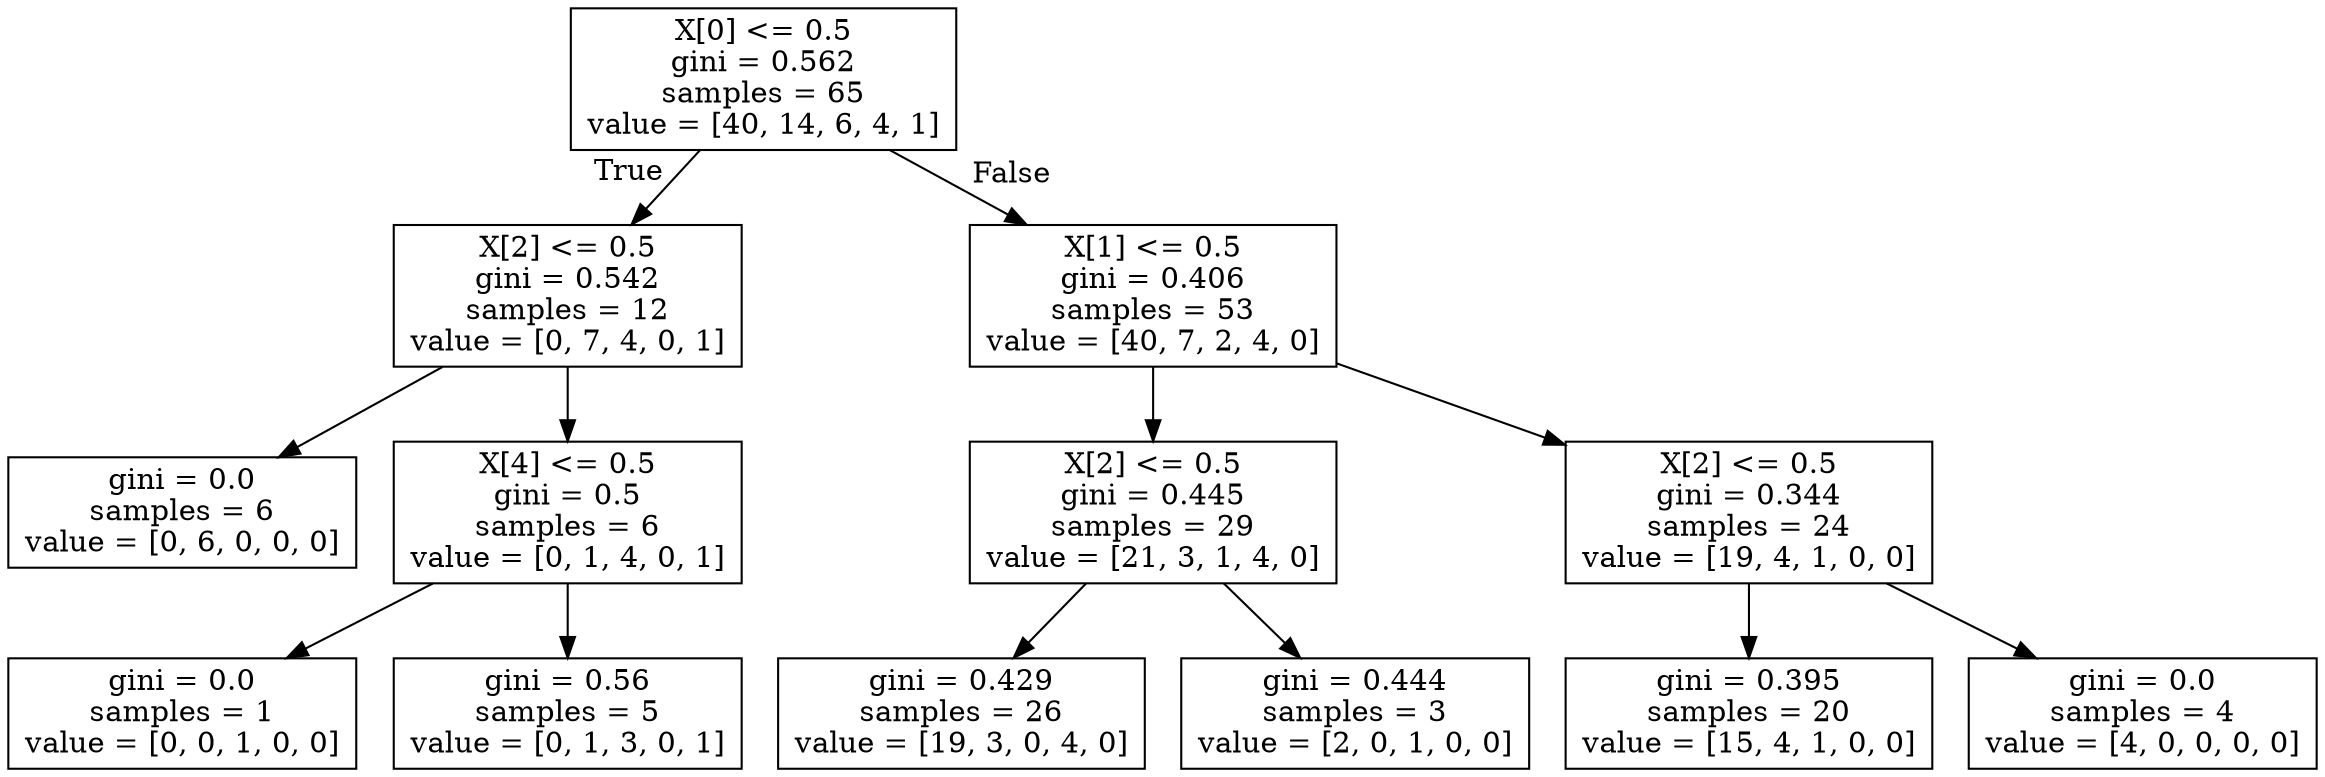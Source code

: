 digraph Tree {
node [shape=box] ;
0 [label="X[0] <= 0.5\ngini = 0.562\nsamples = 65\nvalue = [40, 14, 6, 4, 1]"] ;
1 [label="X[2] <= 0.5\ngini = 0.542\nsamples = 12\nvalue = [0, 7, 4, 0, 1]"] ;
0 -> 1 [labeldistance=2.5, labelangle=45, headlabel="True"] ;
2 [label="gini = 0.0\nsamples = 6\nvalue = [0, 6, 0, 0, 0]"] ;
1 -> 2 ;
3 [label="X[4] <= 0.5\ngini = 0.5\nsamples = 6\nvalue = [0, 1, 4, 0, 1]"] ;
1 -> 3 ;
4 [label="gini = 0.0\nsamples = 1\nvalue = [0, 0, 1, 0, 0]"] ;
3 -> 4 ;
5 [label="gini = 0.56\nsamples = 5\nvalue = [0, 1, 3, 0, 1]"] ;
3 -> 5 ;
6 [label="X[1] <= 0.5\ngini = 0.406\nsamples = 53\nvalue = [40, 7, 2, 4, 0]"] ;
0 -> 6 [labeldistance=2.5, labelangle=-45, headlabel="False"] ;
7 [label="X[2] <= 0.5\ngini = 0.445\nsamples = 29\nvalue = [21, 3, 1, 4, 0]"] ;
6 -> 7 ;
8 [label="gini = 0.429\nsamples = 26\nvalue = [19, 3, 0, 4, 0]"] ;
7 -> 8 ;
9 [label="gini = 0.444\nsamples = 3\nvalue = [2, 0, 1, 0, 0]"] ;
7 -> 9 ;
10 [label="X[2] <= 0.5\ngini = 0.344\nsamples = 24\nvalue = [19, 4, 1, 0, 0]"] ;
6 -> 10 ;
11 [label="gini = 0.395\nsamples = 20\nvalue = [15, 4, 1, 0, 0]"] ;
10 -> 11 ;
12 [label="gini = 0.0\nsamples = 4\nvalue = [4, 0, 0, 0, 0]"] ;
10 -> 12 ;
}